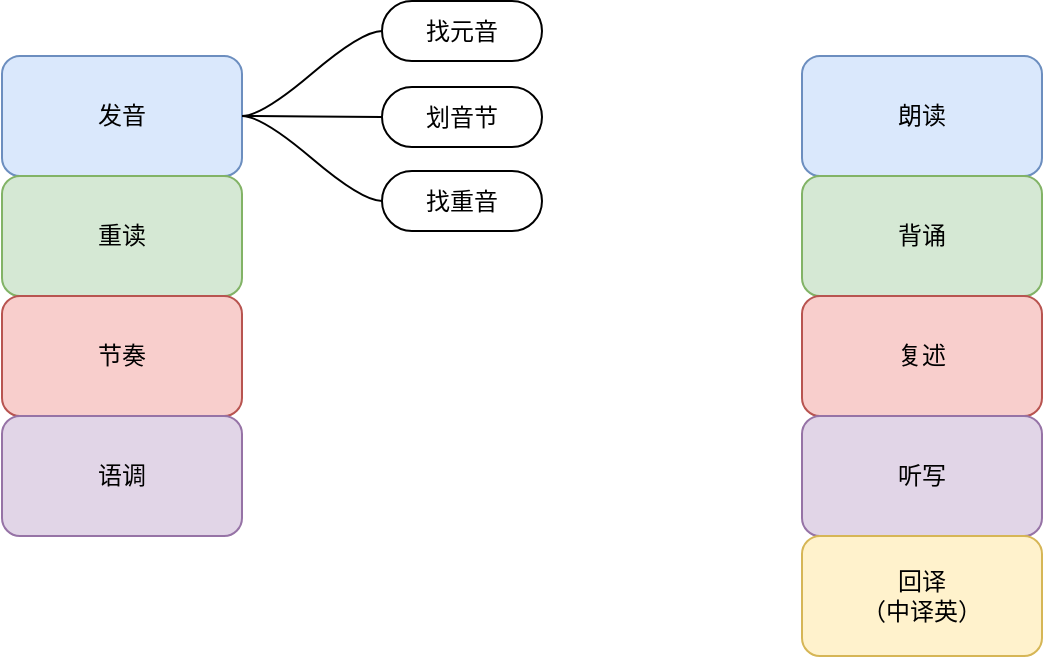 <mxfile version="20.2.5" type="github">
  <diagram id="x-a5K6O89-SVlN0T_dsZ" name="Page-1">
    <mxGraphModel dx="728" dy="520" grid="1" gridSize="10" guides="1" tooltips="1" connect="1" arrows="1" fold="1" page="1" pageScale="1" pageWidth="850" pageHeight="1100" math="0" shadow="0">
      <root>
        <mxCell id="0" />
        <mxCell id="1" parent="0" />
        <mxCell id="qg29mvRBxijdw6XiFTNJ-1" value="发音" style="rounded=1;whiteSpace=wrap;html=1;fillColor=#dae8fc;strokeColor=#6c8ebf;" vertex="1" parent="1">
          <mxGeometry x="160" y="120" width="120" height="60" as="geometry" />
        </mxCell>
        <mxCell id="qg29mvRBxijdw6XiFTNJ-2" value="重读" style="rounded=1;whiteSpace=wrap;html=1;fillColor=#d5e8d4;strokeColor=#82b366;" vertex="1" parent="1">
          <mxGeometry x="160" y="180" width="120" height="60" as="geometry" />
        </mxCell>
        <mxCell id="qg29mvRBxijdw6XiFTNJ-3" value="节奏" style="rounded=1;whiteSpace=wrap;html=1;fillColor=#f8cecc;strokeColor=#b85450;" vertex="1" parent="1">
          <mxGeometry x="160" y="240" width="120" height="60" as="geometry" />
        </mxCell>
        <mxCell id="qg29mvRBxijdw6XiFTNJ-4" value="语调" style="rounded=1;whiteSpace=wrap;html=1;fillColor=#e1d5e7;strokeColor=#9673a6;" vertex="1" parent="1">
          <mxGeometry x="160" y="300" width="120" height="60" as="geometry" />
        </mxCell>
        <mxCell id="qg29mvRBxijdw6XiFTNJ-15" value="找元音" style="whiteSpace=wrap;html=1;rounded=1;arcSize=50;align=center;verticalAlign=middle;strokeWidth=1;autosize=1;spacing=4;treeFolding=1;treeMoving=1;newEdgeStyle={&quot;edgeStyle&quot;:&quot;entityRelationEdgeStyle&quot;,&quot;startArrow&quot;:&quot;none&quot;,&quot;endArrow&quot;:&quot;none&quot;,&quot;segment&quot;:10,&quot;curved&quot;:1};fillColor=default;" vertex="1" parent="1">
          <mxGeometry x="350" y="92.5" width="80" height="30" as="geometry" />
        </mxCell>
        <mxCell id="qg29mvRBxijdw6XiFTNJ-10" value="" style="edgeStyle=entityRelationEdgeStyle;startArrow=none;endArrow=none;segment=10;curved=1;rounded=0;exitX=1;exitY=0.5;exitDx=0;exitDy=0;" edge="1" parent="1" source="qg29mvRBxijdw6XiFTNJ-1" target="qg29mvRBxijdw6XiFTNJ-15">
          <mxGeometry relative="1" as="geometry">
            <mxPoint x="370" y="180" as="sourcePoint" />
          </mxGeometry>
        </mxCell>
        <mxCell id="qg29mvRBxijdw6XiFTNJ-19" value="划音节" style="whiteSpace=wrap;html=1;rounded=1;arcSize=50;align=center;verticalAlign=middle;strokeWidth=1;autosize=1;spacing=4;treeFolding=1;treeMoving=1;newEdgeStyle={&quot;edgeStyle&quot;:&quot;entityRelationEdgeStyle&quot;,&quot;startArrow&quot;:&quot;none&quot;,&quot;endArrow&quot;:&quot;none&quot;,&quot;segment&quot;:10,&quot;curved&quot;:1};fillColor=default;" vertex="1" parent="1">
          <mxGeometry x="350" y="135.5" width="80" height="30" as="geometry" />
        </mxCell>
        <mxCell id="qg29mvRBxijdw6XiFTNJ-20" value="" style="edgeStyle=entityRelationEdgeStyle;startArrow=none;endArrow=none;segment=10;curved=1;rounded=0;exitX=1;exitY=0.5;exitDx=0;exitDy=0;" edge="1" parent="1" target="qg29mvRBxijdw6XiFTNJ-19" source="qg29mvRBxijdw6XiFTNJ-1">
          <mxGeometry relative="1" as="geometry">
            <mxPoint x="280" y="195" as="sourcePoint" />
          </mxGeometry>
        </mxCell>
        <mxCell id="qg29mvRBxijdw6XiFTNJ-21" value="找重音" style="whiteSpace=wrap;html=1;rounded=1;arcSize=50;align=center;verticalAlign=middle;strokeWidth=1;autosize=1;spacing=4;treeFolding=1;treeMoving=1;newEdgeStyle={&quot;edgeStyle&quot;:&quot;entityRelationEdgeStyle&quot;,&quot;startArrow&quot;:&quot;none&quot;,&quot;endArrow&quot;:&quot;none&quot;,&quot;segment&quot;:10,&quot;curved&quot;:1};fillColor=default;" vertex="1" parent="1">
          <mxGeometry x="350" y="177.5" width="80" height="30" as="geometry" />
        </mxCell>
        <mxCell id="qg29mvRBxijdw6XiFTNJ-22" value="" style="edgeStyle=entityRelationEdgeStyle;startArrow=none;endArrow=none;segment=10;curved=1;rounded=0;exitX=1;exitY=0.5;exitDx=0;exitDy=0;" edge="1" parent="1" target="qg29mvRBxijdw6XiFTNJ-21" source="qg29mvRBxijdw6XiFTNJ-1">
          <mxGeometry relative="1" as="geometry">
            <mxPoint x="280" y="195" as="sourcePoint" />
          </mxGeometry>
        </mxCell>
        <mxCell id="qg29mvRBxijdw6XiFTNJ-23" value="朗读" style="rounded=1;whiteSpace=wrap;html=1;fillColor=#dae8fc;strokeColor=#6c8ebf;" vertex="1" parent="1">
          <mxGeometry x="560" y="120" width="120" height="60" as="geometry" />
        </mxCell>
        <mxCell id="qg29mvRBxijdw6XiFTNJ-24" value="背诵" style="rounded=1;whiteSpace=wrap;html=1;fillColor=#d5e8d4;strokeColor=#82b366;" vertex="1" parent="1">
          <mxGeometry x="560" y="180" width="120" height="60" as="geometry" />
        </mxCell>
        <mxCell id="qg29mvRBxijdw6XiFTNJ-25" value="复述" style="rounded=1;whiteSpace=wrap;html=1;fillColor=#f8cecc;strokeColor=#b85450;" vertex="1" parent="1">
          <mxGeometry x="560" y="240" width="120" height="60" as="geometry" />
        </mxCell>
        <mxCell id="qg29mvRBxijdw6XiFTNJ-26" value="听写" style="rounded=1;whiteSpace=wrap;html=1;fillColor=#e1d5e7;strokeColor=#9673a6;" vertex="1" parent="1">
          <mxGeometry x="560" y="300" width="120" height="60" as="geometry" />
        </mxCell>
        <mxCell id="qg29mvRBxijdw6XiFTNJ-27" value="回译&lt;br&gt;（中译英）" style="rounded=1;whiteSpace=wrap;html=1;fillColor=#fff2cc;strokeColor=#d6b656;" vertex="1" parent="1">
          <mxGeometry x="560" y="360" width="120" height="60" as="geometry" />
        </mxCell>
      </root>
    </mxGraphModel>
  </diagram>
</mxfile>
